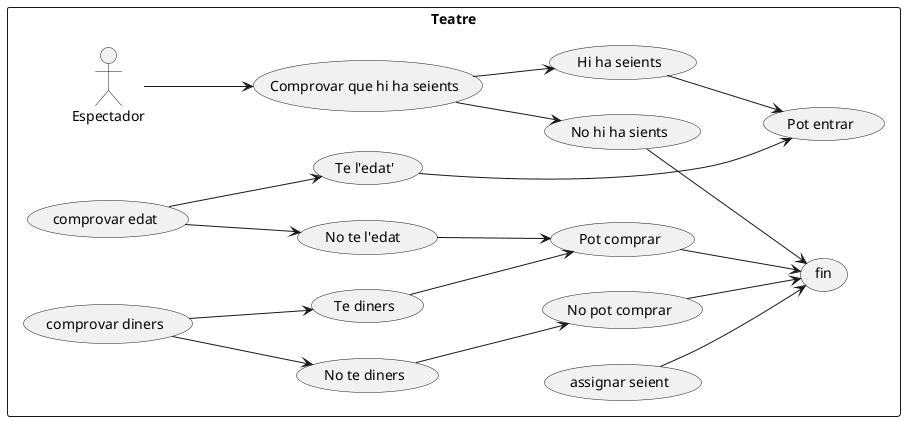 @startuml
left to right direction
rectangle Teatre{
    actor "Espectador" as es
    usecase "Hi ha seients" as UC1
    usecase "Te l'edat'" as UC2
    usecase "Te diners" as UC3
    usecase "No hi ha sients" AS  UC4
    usecase "No te l'edat " as UC5
    usecase "No te diners" as UC6
    usecase "No pot comprar" as UC7
    usecase "No pot entrar" as UC8
    usecase "Pot comprar" as UC8
    usecase "Pot entrar" as UC9
    usecase "comprovar edat" AS UC10
    usecase "comprovar diners"AS UC11
    usecase "Comprovar que hi ha seients" as UC12
    usecase "assignar seient" as UC13
    usecase "fin" as UC14
}
es --> UC12
UC12 --> UC1
UC12 --> UC4
UC1 -->UC9
UC4 --> UC14
UC10 --> UC2
UC10 --> UC5
UC2 --> UC9
UC5 -->UC8
UC11 --> UC3
UC11 --> UC6
UC6 --> UC7
UC7 --> UC14
UC3 --> UC8
UC8 --> UC14
UC13 --> UC14


@enduml
